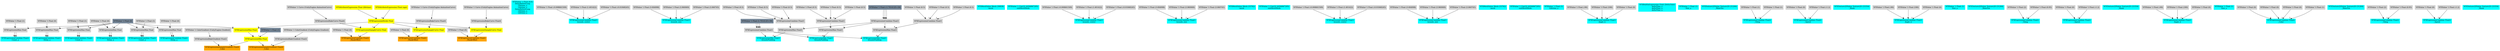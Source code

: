 digraph G {
node0 [shape="box" color="cyan" style="filled" label="VFXExpressionCombine Float2
Count_a"]
node1 [shape="box" color="lightgray" style="filled" label="VFXExpressionMax Float"]
node2 [shape="box" color="lightgray" style="filled" label="VFXValue`1 Float (1)"]
node3 [shape="box" color="lightslategray" style="filled" label="VFXValue`1 Float (0)"]
node4 [shape="box" color="cyan" style="filled" label="VFXExpressionCombine Float2
Delay_a"]
node5 [shape="box" color="lightgray" style="filled" label="VFXExpressionMax Float"]
node6 [shape="box" color="lightgray" style="filled" label="VFXValue`1 Float (0)"]
node7 [shape="box" color="cyan" style="filled" label="VFXValue`1 Float (0.6)
DelayBeforeLoop
Lifetime_a
Lifetime_a
DelayBeforeLoop
Lifetime_a
Lifetime_a"]
node8 [shape="box" color="cyan" style="filled" label="VFXExpressionCombine Float2
Count_a"]
node9 [shape="box" color="lightgray" style="filled" label="VFXExpressionMax Float"]
node10 [shape="box" color="lightgray" style="filled" label="VFXValue`1 Float (1)"]
node11 [shape="box" color="cyan" style="filled" label="VFXExpressionCombine Float2
Delay_a"]
node12 [shape="box" color="lightgray" style="filled" label="VFXExpressionMax Float"]
node13 [shape="box" color="lightgray" style="filled" label="VFXValue`1 Float (0)"]
node14 [shape="box" color="cyan" style="filled" label="VFXExpressionCombine Float2
Count_a"]
node15 [shape="box" color="lightgray" style="filled" label="VFXExpressionMax Float"]
node16 [shape="box" color="lightgray" style="filled" label="VFXValue`1 Float (1)"]
node17 [shape="box" color="cyan" style="filled" label="VFXExpressionCombine Float2
Delay_a"]
node18 [shape="box" color="lightgray" style="filled" label="VFXExpressionMax Float"]
node19 [shape="box" color="lightgray" style="filled" label="VFXValue`1 Float (0)"]
node20 [shape="box" color="cyan" style="filled" label="VFXExpressionCombine Float3
bounds_center"]
node21 [shape="box" color="lightgray" style="filled" label="VFXValue`1 Float (-0.008661509)"]
node22 [shape="box" color="lightgray" style="filled" label="VFXValue`1 Float (1.401422)"]
node23 [shape="box" color="lightgray" style="filled" label="VFXValue`1 Float (-0.01848245)"]
node24 [shape="box" color="cyan" style="filled" label="VFXExpressionCombine Float3
bounds_size"]
node25 [shape="box" color="lightgray" style="filled" label="VFXValue`1 Float (3.004998)"]
node26 [shape="box" color="lightgray" style="filled" label="VFXValue`1 Float (3.960069)"]
node27 [shape="box" color="lightgray" style="filled" label="VFXValue`1 Float (3.060745)"]
node28 [shape="box" color="cyan" style="filled" label="VFXExpressionMin Float3
boundsPadding"]
node29 [shape="box" color="lightgray" style="filled" label="VFXExpressionMax Float3"]
node30 [shape="box" color="lightgray" style="filled" label="VFXExpressionCombine Float3"]
node31 [shape="box" color="lightgray" style="filled" label="VFXValue`1 Float (0.5)"]
node32 [shape="box" color="lightgray" style="filled" label="VFXValue`1 Float (0.5)"]
node33 [shape="box" color="lightgray" style="filled" label="VFXValue`1 Float (0.5)"]
node34 [shape="box" color="lightgray" style="filled" label="VFXExpressionCombine Float3"]
node35 [shape="box" color="lightslategray" style="filled" label="VFXValue`1 Float (-1.701412E+38)"]
node36 [shape="box" color="lightgray" style="filled" label="VFXExpressionCombine Float3"]
node37 [shape="box" color="lightslategray" style="filled" label="VFXValue`1 Float (1.701412E+38)"]
node38 [shape="box" color="cyan" style="filled" label="VFXMeshValue Mesh (30838)
mesh"]
node39 [shape="box" color="cyan" style="filled" label="VFXValue`1 Uint32 (4294967295)
subMeshMask"]
node40 [shape="box" color="cyan" style="filled" label="VFXExpressionCombine Float3
bounds_center"]
node41 [shape="box" color="lightgray" style="filled" label="VFXValue`1 Float (-0.008661509)"]
node42 [shape="box" color="lightgray" style="filled" label="VFXValue`1 Float (1.401422)"]
node43 [shape="box" color="lightgray" style="filled" label="VFXValue`1 Float (-0.01848245)"]
node44 [shape="box" color="cyan" style="filled" label="VFXExpressionCombine Float3
bounds_size"]
node45 [shape="box" color="lightgray" style="filled" label="VFXValue`1 Float (3.004998)"]
node46 [shape="box" color="lightgray" style="filled" label="VFXValue`1 Float (3.960069)"]
node47 [shape="box" color="lightgray" style="filled" label="VFXValue`1 Float (3.060745)"]
node48 [shape="box" color="cyan" style="filled" label="VFXExpressionMin Float3
boundsPadding"]
node49 [shape="box" color="lightgray" style="filled" label="VFXExpressionMax Float3"]
node50 [shape="box" color="lightgray" style="filled" label="VFXExpressionCombine Float3"]
node51 [shape="box" color="lightgray" style="filled" label="VFXValue`1 Float (0.5)"]
node52 [shape="box" color="lightgray" style="filled" label="VFXValue`1 Float (0.5)"]
node53 [shape="box" color="lightgray" style="filled" label="VFXValue`1 Float (0.5)"]
node54 [shape="box" color="cyan" style="filled" label="VFXMeshValue Mesh (33762)
mesh"]
node55 [shape="box" color="cyan" style="filled" label="VFXValue`1 Uint32 (4294967295)
subMeshMask"]
node56 [shape="box" color="cyan" style="filled" label="VFXExpressionCombine Float3
bounds_center"]
node57 [shape="box" color="lightgray" style="filled" label="VFXValue`1 Float (-0.008661509)"]
node58 [shape="box" color="lightgray" style="filled" label="VFXValue`1 Float (1.401422)"]
node59 [shape="box" color="lightgray" style="filled" label="VFXValue`1 Float (-0.01848245)"]
node60 [shape="box" color="cyan" style="filled" label="VFXExpressionCombine Float3
bounds_size"]
node61 [shape="box" color="lightgray" style="filled" label="VFXValue`1 Float (3.004998)"]
node62 [shape="box" color="lightgray" style="filled" label="VFXValue`1 Float (3.960069)"]
node63 [shape="box" color="lightgray" style="filled" label="VFXValue`1 Float (3.060745)"]
node64 [shape="box" color="cyan" style="filled" label="VFXExpressionMin Float3
boundsPadding"]
node65 [shape="box" color="lightgray" style="filled" label="VFXExpressionMax Float3"]
node66 [shape="box" color="lightgray" style="filled" label="VFXExpressionCombine Float3"]
node67 [shape="box" color="lightgray" style="filled" label="VFXValue`1 Float (0.5)"]
node68 [shape="box" color="lightgray" style="filled" label="VFXValue`1 Float (0.5)"]
node69 [shape="box" color="lightgray" style="filled" label="VFXValue`1 Float (0.5)"]
node70 [shape="box" color="cyan" style="filled" label="VFXMeshValue Mesh (33762)
mesh"]
node71 [shape="box" color="cyan" style="filled" label="VFXValue`1 Uint32 (4294967295)
subMeshMask"]
node72 [shape="box" color="cyan" style="filled" label="VFXValue`1 Float (1)
Lifetime_a"]
node73 [shape="box" color="cyan" style="filled" label="VFXExpressionCombine Float3
Angle_b"]
node74 [shape="box" color="lightgray" style="filled" label="VFXValue`1 Float (-90)"]
node75 [shape="box" color="lightgray" style="filled" label="VFXValue`1 Float (180)"]
node76 [shape="box" color="lightgray" style="filled" label="VFXValue`1 Float (0)"]
node77 [shape="box" color="cyan" style="filled" label="VFXBuiltInExpression Float (DeltaTime)
deltaTime_a
deltaTime_a
deltaTime_a"]
node78 [shape="box" color="cyan" style="filled" label="VFXValue`1 Float (1)
Size_a"]
node79 [shape="box" color="orange" style="filled" label="VFXExpressionSampleGradient Float4
_Color"]
node80 [shape="box" color="lightgray" style="filled" label="VFXExpressionBakeGradient Float2"]
node81 [shape="box" color="lightgray" style="filled" label="VFXValue`1 ColorGradient (UnityEngine.Gradient)"]
node82 [shape="box" color="yellow" style="filled" label="VFXExpressionMin Float"]
node83 [shape="box" color="yellow" style="filled" label="VFXExpressionMax Float"]
node84 [shape="box" color="yellow" style="filled" label="VFXExpressionDivide Float"]
node85 [shape="box" color="yellow" style="filled" label="VFXAttributeExpression Float (age)"]
node86 [shape="box" color="yellow" style="filled" label="VFXAttributeExpression Float (lifetime)"]
node87 [shape="box" color="lightslategray" style="filled" label="VFXValue`1 Float (1)"]
node88 [shape="box" color="cyan" style="filled" label="VFXTexture2DValue Texture2D (31264)
_MainTex"]
node89 [shape="box" color="cyan" style="filled" label="VFXExpressionCombine Float2
_Tiling"]
node90 [shape="box" color="lightgray" style="filled" label="VFXValue`1 Float (1)"]
node91 [shape="box" color="lightgray" style="filled" label="VFXValue`1 Float (1)"]
node92 [shape="box" color="cyan" style="filled" label="VFXExpressionCombine Float2
_Speed"]
node93 [shape="box" color="lightgray" style="filled" label="VFXValue`1 Float (0)"]
node94 [shape="box" color="lightgray" style="filled" label="VFXValue`1 Float (-1.2)"]
node95 [shape="box" color="cyan" style="filled" label="VFXTexture2DValue Texture2D (33354)
_Mask"]
node96 [shape="box" color="orange" style="filled" label="VFXExpressionCombine Float2
_MaskOffset"]
node97 [shape="box" color="lightgray" style="filled" label="VFXValue`1 Float (0)"]
node98 [shape="box" color="yellow" style="filled" label="VFXExpressionSampleCurve Float"]
node99 [shape="box" color="lightgray" style="filled" label="VFXExpressionBakeCurve Float4"]
node100 [shape="box" color="lightgray" style="filled" label="VFXValue`1 Curve (UnityEngine.AnimationCurve)"]
node101 [shape="box" color="cyan" style="filled" label="VFXExpressionCombine Float3
Angle_b"]
node102 [shape="box" color="lightgray" style="filled" label="VFXValue`1 Float (-90)"]
node103 [shape="box" color="lightgray" style="filled" label="VFXValue`1 Float (180)"]
node104 [shape="box" color="lightgray" style="filled" label="VFXValue`1 Float (0)"]
node105 [shape="box" color="cyan" style="filled" label="VFXValue`1 Float (1)
Size_a"]
node106 [shape="box" color="orange" style="filled" label="VFXExpressionSampleGradient Float4
_Color"]
node107 [shape="box" color="lightgray" style="filled" label="VFXExpressionBakeGradient Float2"]
node108 [shape="box" color="lightgray" style="filled" label="VFXValue`1 ColorGradient (UnityEngine.Gradient)"]
node109 [shape="box" color="cyan" style="filled" label="VFXTexture2DValue Texture2D (31264)
_MainTex"]
node110 [shape="box" color="cyan" style="filled" label="VFXExpressionCombine Float2
_Tiling"]
node111 [shape="box" color="lightgray" style="filled" label="VFXValue`1 Float (2)"]
node112 [shape="box" color="lightgray" style="filled" label="VFXValue`1 Float (0.95)"]
node113 [shape="box" color="cyan" style="filled" label="VFXExpressionCombine Float2
_Speed"]
node114 [shape="box" color="lightgray" style="filled" label="VFXValue`1 Float (0)"]
node115 [shape="box" color="lightgray" style="filled" label="VFXValue`1 Float (-1.2)"]
node116 [shape="box" color="cyan" style="filled" label="VFXTexture2DValue Texture2D (33354)
_Mask"]
node117 [shape="box" color="orange" style="filled" label="VFXExpressionCombine Float2
_MaskOffset"]
node118 [shape="box" color="lightgray" style="filled" label="VFXValue`1 Float (0)"]
node119 [shape="box" color="yellow" style="filled" label="VFXExpressionSampleCurve Float"]
node120 [shape="box" color="lightgray" style="filled" label="VFXExpressionBakeCurve Float4"]
node121 [shape="box" color="lightgray" style="filled" label="VFXValue`1 Curve (UnityEngine.AnimationCurve)"]
node122 [shape="box" color="cyan" style="filled" label="VFXExpressionCombine Float3
Angle_b"]
node123 [shape="box" color="lightgray" style="filled" label="VFXValue`1 Float (-90)"]
node124 [shape="box" color="lightgray" style="filled" label="VFXValue`1 Float (180)"]
node125 [shape="box" color="lightgray" style="filled" label="VFXValue`1 Float (0)"]
node126 [shape="box" color="cyan" style="filled" label="VFXValue`1 Float (1)
Size_a"]
node127 [shape="box" color="cyan" style="filled" label="VFXExpressionCombine Float4
_Color"]
node128 [shape="box" color="lightgray" style="filled" label="VFXValue`1 Float (0)"]
node129 [shape="box" color="lightgray" style="filled" label="VFXValue`1 Float (0)"]
node130 [shape="box" color="lightgray" style="filled" label="VFXValue`1 Float (0)"]
node131 [shape="box" color="lightgray" style="filled" label="VFXValue`1 Float (1)"]
node132 [shape="box" color="cyan" style="filled" label="VFXTexture2DValue Texture2D (31264)
_MainTex"]
node133 [shape="box" color="cyan" style="filled" label="VFXExpressionCombine Float2
_Tiling"]
node134 [shape="box" color="lightgray" style="filled" label="VFXValue`1 Float (2)"]
node135 [shape="box" color="lightgray" style="filled" label="VFXValue`1 Float (0.95)"]
node136 [shape="box" color="cyan" style="filled" label="VFXExpressionCombine Float2
_Speed"]
node137 [shape="box" color="lightgray" style="filled" label="VFXValue`1 Float (0)"]
node138 [shape="box" color="lightgray" style="filled" label="VFXValue`1 Float (-1.2)"]
node139 [shape="box" color="cyan" style="filled" label="VFXTexture2DValue Texture2D (33354)
_Mask"]
node140 [shape="box" color="orange" style="filled" label="VFXExpressionCombine Float2
_MaskOffset"]
node141 [shape="box" color="lightgray" style="filled" label="VFXValue`1 Float (0)"]
node142 [shape="box" color="yellow" style="filled" label="VFXExpressionSampleCurve Float"]
node143 [shape="box" color="lightgray" style="filled" label="VFXExpressionBakeCurve Float4"]
node144 [shape="box" color="lightgray" style="filled" label="VFXValue`1 Curve (UnityEngine.AnimationCurve)"]
node1 -> node0 [headlabel="0"]
node1 -> node0 [headlabel="1"]
node2 -> node1 [headlabel="0"]
node3 -> node1 [headlabel="1"]
node5 -> node4 [headlabel="0"]
node5 -> node4 [headlabel="1"]
node6 -> node5 [headlabel="0"]
node3 -> node5 [headlabel="1"]
node9 -> node8 [headlabel="0"]
node9 -> node8 [headlabel="1"]
node10 -> node9 [headlabel="0"]
node3 -> node9 [headlabel="1"]
node12 -> node11 [headlabel="0"]
node12 -> node11 [headlabel="1"]
node13 -> node12 [headlabel="0"]
node3 -> node12 [headlabel="1"]
node15 -> node14 [headlabel="0"]
node15 -> node14 [headlabel="1"]
node16 -> node15 [headlabel="0"]
node3 -> node15 [headlabel="1"]
node18 -> node17 [headlabel="0"]
node18 -> node17 [headlabel="1"]
node19 -> node18 [headlabel="0"]
node3 -> node18 [headlabel="1"]
node21 -> node20 [headlabel="0"]
node22 -> node20 [headlabel="1"]
node23 -> node20 [headlabel="2"]
node25 -> node24 [headlabel="0"]
node26 -> node24 [headlabel="1"]
node27 -> node24 [headlabel="2"]
node29 -> node28 [headlabel="0"]
node36 -> node28 [headlabel="1"]
node30 -> node29 [headlabel="0"]
node34 -> node29 [headlabel="1"]
node31 -> node30 [headlabel="0"]
node32 -> node30 [headlabel="1"]
node33 -> node30 [headlabel="2"]
node35 -> node34 [headlabel="0"]
node35 -> node34 [headlabel="1"]
node35 -> node34 [headlabel="2"]
node37 -> node36 [headlabel="0"]
node37 -> node36 [headlabel="1"]
node37 -> node36 [headlabel="2"]
node41 -> node40 [headlabel="0"]
node42 -> node40 [headlabel="1"]
node43 -> node40 [headlabel="2"]
node45 -> node44 [headlabel="0"]
node46 -> node44 [headlabel="1"]
node47 -> node44 [headlabel="2"]
node49 -> node48 [headlabel="0"]
node36 -> node48 [headlabel="1"]
node50 -> node49 [headlabel="0"]
node34 -> node49 [headlabel="1"]
node51 -> node50 [headlabel="0"]
node52 -> node50 [headlabel="1"]
node53 -> node50 [headlabel="2"]
node57 -> node56 [headlabel="0"]
node58 -> node56 [headlabel="1"]
node59 -> node56 [headlabel="2"]
node61 -> node60 [headlabel="0"]
node62 -> node60 [headlabel="1"]
node63 -> node60 [headlabel="2"]
node65 -> node64 [headlabel="0"]
node36 -> node64 [headlabel="1"]
node66 -> node65 [headlabel="0"]
node34 -> node65 [headlabel="1"]
node67 -> node66 [headlabel="0"]
node68 -> node66 [headlabel="1"]
node69 -> node66 [headlabel="2"]
node74 -> node73 [headlabel="0"]
node75 -> node73 [headlabel="1"]
node76 -> node73 [headlabel="2"]
node80 -> node79 [headlabel="0"]
node82 -> node79 [headlabel="1"]
node81 -> node80 
node83 -> node82 [headlabel="0"]
node87 -> node82 [headlabel="1"]
node84 -> node83 [headlabel="0"]
node3 -> node83 [headlabel="1"]
node85 -> node84 [headlabel="0"]
node86 -> node84 [headlabel="1"]
node90 -> node89 [headlabel="0"]
node91 -> node89 [headlabel="1"]
node93 -> node92 [headlabel="0"]
node94 -> node92 [headlabel="1"]
node97 -> node96 [headlabel="0"]
node98 -> node96 [headlabel="1"]
node99 -> node98 [headlabel="0"]
node84 -> node98 [headlabel="1"]
node100 -> node99 
node102 -> node101 [headlabel="0"]
node103 -> node101 [headlabel="1"]
node104 -> node101 [headlabel="2"]
node107 -> node106 [headlabel="0"]
node82 -> node106 [headlabel="1"]
node108 -> node107 
node111 -> node110 [headlabel="0"]
node112 -> node110 [headlabel="1"]
node114 -> node113 [headlabel="0"]
node115 -> node113 [headlabel="1"]
node118 -> node117 [headlabel="0"]
node119 -> node117 [headlabel="1"]
node120 -> node119 [headlabel="0"]
node84 -> node119 [headlabel="1"]
node121 -> node120 
node123 -> node122 [headlabel="0"]
node124 -> node122 [headlabel="1"]
node125 -> node122 [headlabel="2"]
node128 -> node127 [headlabel="0"]
node129 -> node127 [headlabel="1"]
node130 -> node127 [headlabel="2"]
node131 -> node127 [headlabel="3"]
node134 -> node133 [headlabel="0"]
node135 -> node133 [headlabel="1"]
node137 -> node136 [headlabel="0"]
node138 -> node136 [headlabel="1"]
node141 -> node140 [headlabel="0"]
node142 -> node140 [headlabel="1"]
node143 -> node142 [headlabel="0"]
node84 -> node142 [headlabel="1"]
node144 -> node143 
}
